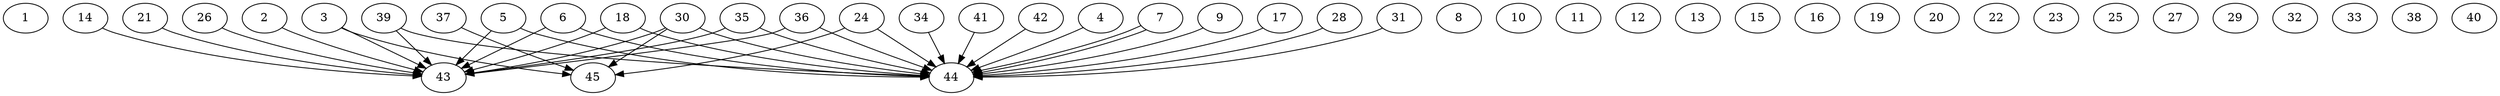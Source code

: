 // DAG automatically generated by daggen at Thu Oct  3 14:07:24 2019
// ./daggen --dot -n 45 --ccr 0.4 --fat 0.9 --regular 0.5 --density 0.6 --mindata 5242880 --maxdata 52428800 
digraph G {
  1 [size="68206080", alpha="0.02", expect_size="27282432"] 
  2 [size="55513600", alpha="0.01", expect_size="22205440"] 
  2 -> 43 [size ="22205440"]
  3 [size="80245760", alpha="0.06", expect_size="32098304"] 
  3 -> 43 [size ="32098304"]
  3 -> 45 [size ="32098304"]
  4 [size="104317440", alpha="0.07", expect_size="41726976"] 
  4 -> 44 [size ="41726976"]
  5 [size="41925120", alpha="0.01", expect_size="16770048"] 
  5 -> 43 [size ="16770048"]
  5 -> 44 [size ="16770048"]
  6 [size="107696640", alpha="0.14", expect_size="43078656"] 
  6 -> 43 [size ="43078656"]
  6 -> 44 [size ="43078656"]
  7 [size="40650240", alpha="0.06", expect_size="16260096"] 
  7 -> 44 [size ="16260096"]
  7 -> 44 [size ="16260096"]
  8 [size="26444800", alpha="0.03", expect_size="10577920"] 
  9 [size="60221440", alpha="0.10", expect_size="24088576"] 
  9 -> 44 [size ="24088576"]
  10 [size="64092160", alpha="0.08", expect_size="25636864"] 
  11 [size="99153920", alpha="0.02", expect_size="39661568"] 
  12 [size="111475200", alpha="0.02", expect_size="44590080"] 
  13 [size="115998720", alpha="0.08", expect_size="46399488"] 
  14 [size="33164800", alpha="0.18", expect_size="13265920"] 
  14 -> 43 [size ="13265920"]
  15 [size="74426880", alpha="0.02", expect_size="29770752"] 
  16 [size="80296960", alpha="0.00", expect_size="32118784"] 
  17 [size="46161920", alpha="0.08", expect_size="18464768"] 
  17 -> 44 [size ="18464768"]
  18 [size="80501760", alpha="0.06", expect_size="32200704"] 
  18 -> 43 [size ="32200704"]
  18 -> 44 [size ="32200704"]
  19 [size="97413120", alpha="0.16", expect_size="38965248"] 
  20 [size="36728320", alpha="0.15", expect_size="14691328"] 
  21 [size="83210240", alpha="0.03", expect_size="33284096"] 
  21 -> 43 [size ="33284096"]
  22 [size="93862400", alpha="0.19", expect_size="37544960"] 
  23 [size="108198400", alpha="0.06", expect_size="43279360"] 
  24 [size="36162560", alpha="0.09", expect_size="14465024"] 
  24 -> 44 [size ="14465024"]
  24 -> 45 [size ="14465024"]
  25 [size="25244160", alpha="0.16", expect_size="10097664"] 
  26 [size="34147840", alpha="0.00", expect_size="13659136"] 
  26 -> 43 [size ="13659136"]
  27 [size="35271680", alpha="0.08", expect_size="14108672"] 
  28 [size="82567680", alpha="0.19", expect_size="33027072"] 
  28 -> 44 [size ="33027072"]
  29 [size="117291520", alpha="0.17", expect_size="46916608"] 
  30 [size="91008000", alpha="0.04", expect_size="36403200"] 
  30 -> 43 [size ="36403200"]
  30 -> 44 [size ="36403200"]
  30 -> 45 [size ="36403200"]
  31 [size="60316160", alpha="0.06", expect_size="24126464"] 
  31 -> 44 [size ="24126464"]
  32 [size="80314880", alpha="0.04", expect_size="32125952"] 
  33 [size="75448320", alpha="0.00", expect_size="30179328"] 
  34 [size="112857600", alpha="0.20", expect_size="45143040"] 
  34 -> 44 [size ="45143040"]
  35 [size="47820800", alpha="0.09", expect_size="19128320"] 
  35 -> 43 [size ="19128320"]
  35 -> 44 [size ="19128320"]
  36 [size="27125760", alpha="0.10", expect_size="10850304"] 
  36 -> 43 [size ="10850304"]
  36 -> 44 [size ="10850304"]
  37 [size="27394560", alpha="0.17", expect_size="10957824"] 
  37 -> 45 [size ="10957824"]
  38 [size="76175360", alpha="0.15", expect_size="30470144"] 
  39 [size="68843520", alpha="0.07", expect_size="27537408"] 
  39 -> 43 [size ="27537408"]
  39 -> 44 [size ="27537408"]
  40 [size="52513280", alpha="0.04", expect_size="21005312"] 
  41 [size="78167040", alpha="0.12", expect_size="31266816"] 
  41 -> 44 [size ="31266816"]
  42 [size="113891840", alpha="0.14", expect_size="45556736"] 
  42 -> 44 [size ="45556736"]
  43 [size="22126080", alpha="0.12", expect_size="8850432"] 
  44 [size="23726080", alpha="0.14", expect_size="9490432"] 
  45 [size="20784640", alpha="0.18", expect_size="8313856"] 
}

